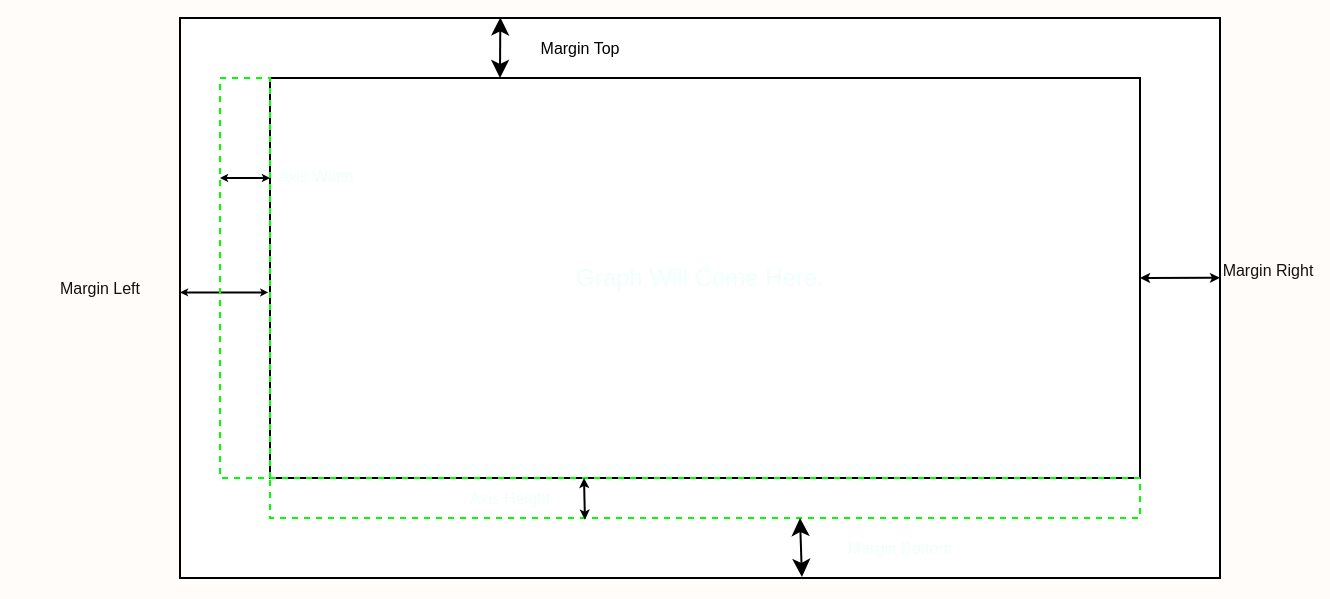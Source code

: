 <mxfile>
    <diagram id="FzLDC5a5ptZZ2NJ0UmOv" name="Page-1">
        <mxGraphModel dx="1145" dy="583" grid="1" gridSize="10" guides="1" tooltips="1" connect="1" arrows="1" fold="1" page="1" pageScale="1" pageWidth="850" pageHeight="1100" background="#FFFCF9" math="0" shadow="0">
            <root>
                <mxCell id="0"/>
                <mxCell id="1" parent="0"/>
                <mxCell id="3" value="" style="rounded=0;whiteSpace=wrap;html=1;" vertex="1" parent="1">
                    <mxGeometry x="100" y="70" width="520" height="280" as="geometry"/>
                </mxCell>
                <mxCell id="4" value="" style="rounded=0;whiteSpace=wrap;html=1;fillColor=none;gradientColor=none;labelBorderColor=default;" vertex="1" parent="1">
                    <mxGeometry x="145" y="100" width="435" height="200" as="geometry"/>
                </mxCell>
                <mxCell id="9" value="" style="endArrow=classic;startArrow=classic;html=1;entryX=0.308;entryY=-0.001;entryDx=0;entryDy=0;entryPerimeter=0;" edge="1" parent="1" target="3">
                    <mxGeometry width="50" height="50" relative="1" as="geometry">
                        <mxPoint x="260" y="100" as="sourcePoint"/>
                        <mxPoint x="310" y="90" as="targetPoint"/>
                    </mxGeometry>
                </mxCell>
                <mxCell id="10" value="Margin Top" style="text;html=1;strokeColor=none;fillColor=none;align=center;verticalAlign=middle;whiteSpace=wrap;rounded=0;labelBorderColor=none;fontSize=8;" vertex="1" parent="1">
                    <mxGeometry x="250" y="70" width="100" height="30" as="geometry"/>
                </mxCell>
                <mxCell id="11" value="" style="endArrow=classic;startArrow=classic;html=1;exitX=0.9;exitY=0.573;exitDx=0;exitDy=0;exitPerimeter=0;entryX=-0.002;entryY=0.536;entryDx=0;entryDy=0;entryPerimeter=0;endSize=1;startSize=1;" edge="1" parent="1" source="12" target="4">
                    <mxGeometry width="50" height="50" relative="1" as="geometry">
                        <mxPoint x="240" y="230" as="sourcePoint"/>
                        <mxPoint x="290" y="180" as="targetPoint"/>
                    </mxGeometry>
                </mxCell>
                <mxCell id="12" value="Margin Left" style="text;html=1;strokeColor=none;fillColor=none;align=center;verticalAlign=middle;whiteSpace=wrap;rounded=0;labelBorderColor=none;fontColor=#121212;fontSize=8;" vertex="1" parent="1">
                    <mxGeometry x="10" y="190" width="100" height="30" as="geometry"/>
                </mxCell>
                <mxCell id="13" value="Graph Will Come Here." style="text;html=1;strokeColor=none;fillColor=none;align=center;verticalAlign=middle;whiteSpace=wrap;rounded=0;labelBorderColor=none;fontColor=#F0FFFC;" vertex="1" parent="1">
                    <mxGeometry x="275" y="185" width="170" height="30" as="geometry"/>
                </mxCell>
                <mxCell id="14" value="" style="rounded=0;whiteSpace=wrap;html=1;labelBorderColor=#00CC00;fontColor=#F0FFFC;fillColor=none;gradientColor=none;labelBackgroundColor=none;dashed=1;strokeColor=#00FF00;" vertex="1" parent="1">
                    <mxGeometry x="145" y="300" width="435" height="20" as="geometry"/>
                </mxCell>
                <mxCell id="15" value="" style="endArrow=classic;startArrow=classic;html=1;fontColor=#F0FFFC;exitX=0.598;exitY=0.998;exitDx=0;exitDy=0;exitPerimeter=0;" edge="1" parent="1" source="3">
                    <mxGeometry width="50" height="50" relative="1" as="geometry">
                        <mxPoint x="360" y="300" as="sourcePoint"/>
                        <mxPoint x="410" y="320" as="targetPoint"/>
                    </mxGeometry>
                </mxCell>
                <mxCell id="16" value="Margin Bottom" style="text;html=1;strokeColor=none;fillColor=none;align=center;verticalAlign=middle;whiteSpace=wrap;rounded=0;dashed=1;labelBackgroundColor=none;labelBorderColor=none;fontColor=#F0FFFC;fontSize=8;" vertex="1" parent="1">
                    <mxGeometry x="380" y="320" width="160" height="30" as="geometry"/>
                </mxCell>
                <mxCell id="17" value="" style="endArrow=classic;startArrow=classic;html=1;fontColor=#F0FFFC;entryX=0.362;entryY=1.042;entryDx=0;entryDy=0;entryPerimeter=0;strokeWidth=1;endSize=2;startSize=2;" edge="1" parent="1" target="14">
                    <mxGeometry width="50" height="50" relative="1" as="geometry">
                        <mxPoint x="302" y="300" as="sourcePoint"/>
                        <mxPoint x="350" y="240" as="targetPoint"/>
                    </mxGeometry>
                </mxCell>
                <mxCell id="18" value="Axis Height" style="text;html=1;strokeColor=none;fillColor=none;align=center;verticalAlign=middle;whiteSpace=wrap;rounded=0;dashed=1;labelBackgroundColor=none;labelBorderColor=none;fontColor=#F0FFFC;fontSize=8;" vertex="1" parent="1">
                    <mxGeometry x="220" y="295" width="90" height="30" as="geometry"/>
                </mxCell>
                <mxCell id="19" value="" style="rounded=0;whiteSpace=wrap;html=1;dashed=1;labelBackgroundColor=none;labelBorderColor=none;fontColor=#F0FFFC;strokeColor=#00FF00;fillColor=none;gradientColor=none;" vertex="1" parent="1">
                    <mxGeometry x="120" y="100" width="25" height="200" as="geometry"/>
                </mxCell>
                <mxCell id="20" value="" style="endArrow=classic;startArrow=classic;html=1;fontColor=#F0FFFC;startSize=1;endSize=1;strokeWidth=1;exitX=0;exitY=0.25;exitDx=0;exitDy=0;entryX=1;entryY=0.25;entryDx=0;entryDy=0;" edge="1" parent="1" source="19" target="19">
                    <mxGeometry width="50" height="50" relative="1" as="geometry">
                        <mxPoint x="150" y="180" as="sourcePoint"/>
                        <mxPoint x="200" y="130" as="targetPoint"/>
                    </mxGeometry>
                </mxCell>
                <mxCell id="21" value="Axis Width" style="text;html=1;strokeColor=none;fillColor=none;align=center;verticalAlign=middle;whiteSpace=wrap;rounded=0;dashed=1;labelBackgroundColor=none;labelBorderColor=none;fontColor=#F0FFFC;fontSize=8;" vertex="1" parent="1">
                    <mxGeometry x="138" y="134" width="60" height="30" as="geometry"/>
                </mxCell>
                <mxCell id="22" value="" style="endArrow=classic;startArrow=classic;html=1;fontSize=8;fontColor=#F0FFFC;startSize=2;endSize=2;strokeWidth=1;entryX=1;entryY=0.464;entryDx=0;entryDy=0;entryPerimeter=0;" edge="1" parent="1" target="3">
                    <mxGeometry width="50" height="50" relative="1" as="geometry">
                        <mxPoint x="580" y="200" as="sourcePoint"/>
                        <mxPoint x="630" y="150" as="targetPoint"/>
                    </mxGeometry>
                </mxCell>
                <mxCell id="23" value="Margin Right" style="text;html=1;strokeColor=none;fillColor=none;align=center;verticalAlign=middle;whiteSpace=wrap;rounded=0;dashed=1;labelBackgroundColor=none;labelBorderColor=none;fontSize=8;fontColor=#121212;" vertex="1" parent="1">
                    <mxGeometry x="614" y="181" width="60" height="30" as="geometry"/>
                </mxCell>
            </root>
        </mxGraphModel>
    </diagram>
</mxfile>